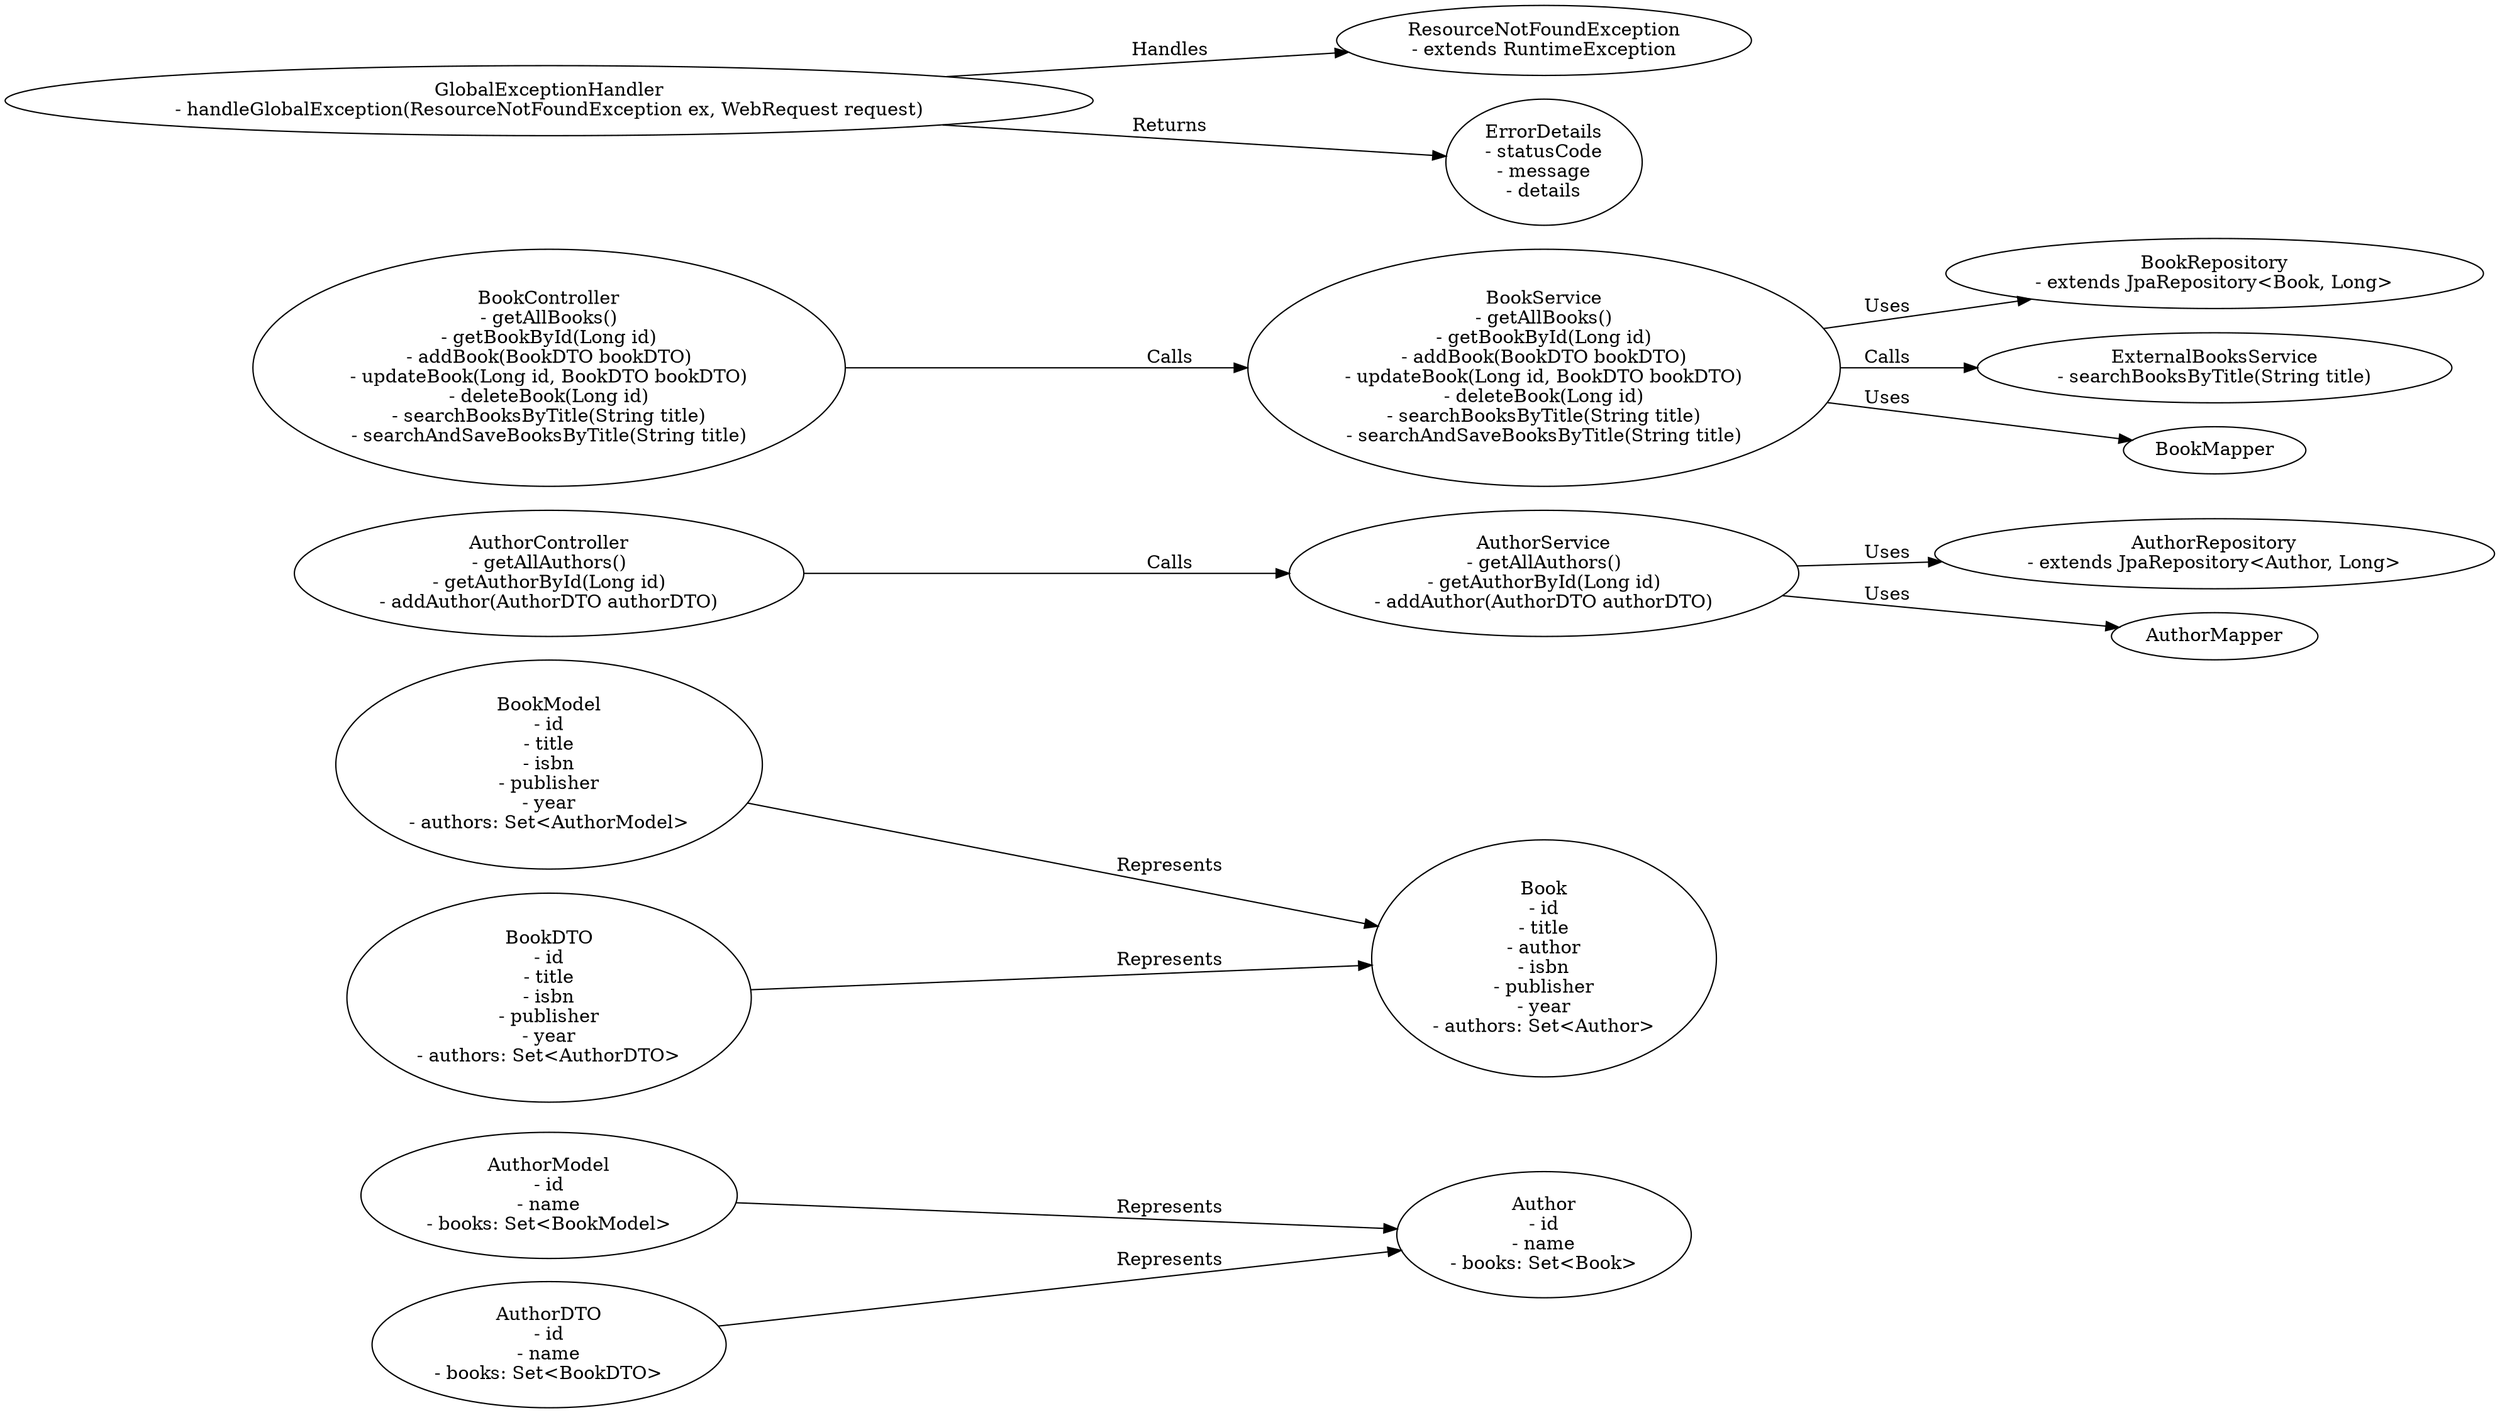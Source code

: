 digraph BookManagementSystem {
    rankdir=LR;

    // Entities
    Author [label="Author\n- id\n- name\n- books: Set<Book>"];
    Book [label="Book\n- id\n- title\n- author\n- isbn\n- publisher\n- year\n- authors: Set<Author>"];

    // Models
    AuthorModel [label="AuthorModel\n- id\n- name\n- books: Set<BookModel>"];
    BookModel [label="BookModel\n- id\n- title\n- isbn\n- publisher\n- year\n- authors: Set<AuthorModel>"];

    // DTOs
    AuthorDTO [label="AuthorDTO\n- id\n- name\n- books: Set<BookDTO>"];
    BookDTO [label="BookDTO\n- id\n- title\n- isbn\n- publisher\n- year\n- authors: Set<AuthorDTO>"];

    // Repositories
    AuthorRepository [label="AuthorRepository\n- extends JpaRepository<Author, Long>"];
    BookRepository [label="BookRepository\n- extends JpaRepository<Book, Long>"];

    // Services
    AuthorService [label="AuthorService\n- getAllAuthors()\n- getAuthorById(Long id)\n- addAuthor(AuthorDTO authorDTO)"];
    BookService [label="BookService\n- getAllBooks()\n- getBookById(Long id)\n- addBook(BookDTO bookDTO)\n- updateBook(Long id, BookDTO bookDTO)\n- deleteBook(Long id)\n- searchBooksByTitle(String title)\n- searchAndSaveBooksByTitle(String title)"];

    // Controllers
    AuthorController [label="AuthorController\n- getAllAuthors()\n- getAuthorById(Long id)\n- addAuthor(AuthorDTO authorDTO)"];
    BookController [label="BookController\n- getAllBooks()\n- getBookById(Long id)\n- addBook(BookDTO bookDTO)\n- updateBook(Long id, BookDTO bookDTO)\n- deleteBook(Long id)\n- searchBooksByTitle(String title)\n- searchAndSaveBooksByTitle(String title)"];

    // External Service
    ExternalBooksService [label="ExternalBooksService\n- searchBooksByTitle(String title)"];

    // Errors
    GlobalExceptionHandler [label="GlobalExceptionHandler\n- handleGlobalException(ResourceNotFoundException ex, WebRequest request)"];
    ResourceNotFoundException [label="ResourceNotFoundException\n- extends RuntimeException"];
    ErrorDetails [label="ErrorDetails\n- statusCode\n- message\n- details"];

    // Relationships
    AuthorModel -> Author [label="Represents"];
    BookModel -> Book [label="Represents"];
    AuthorDTO -> Author [label="Represents"];
    BookDTO -> Book [label="Represents"];
    AuthorService -> AuthorRepository [label="Uses"];
    BookService -> BookRepository [label="Uses"];
    AuthorService -> AuthorMapper [label="Uses"];
    BookService -> BookMapper [label="Uses"];
    AuthorController -> AuthorService [label="Calls"];
    BookController -> BookService [label="Calls"];
    BookService -> ExternalBooksService [label="Calls"];
    GlobalExceptionHandler -> ResourceNotFoundException [label="Handles"];
    GlobalExceptionHandler -> ErrorDetails [label="Returns"];
}
